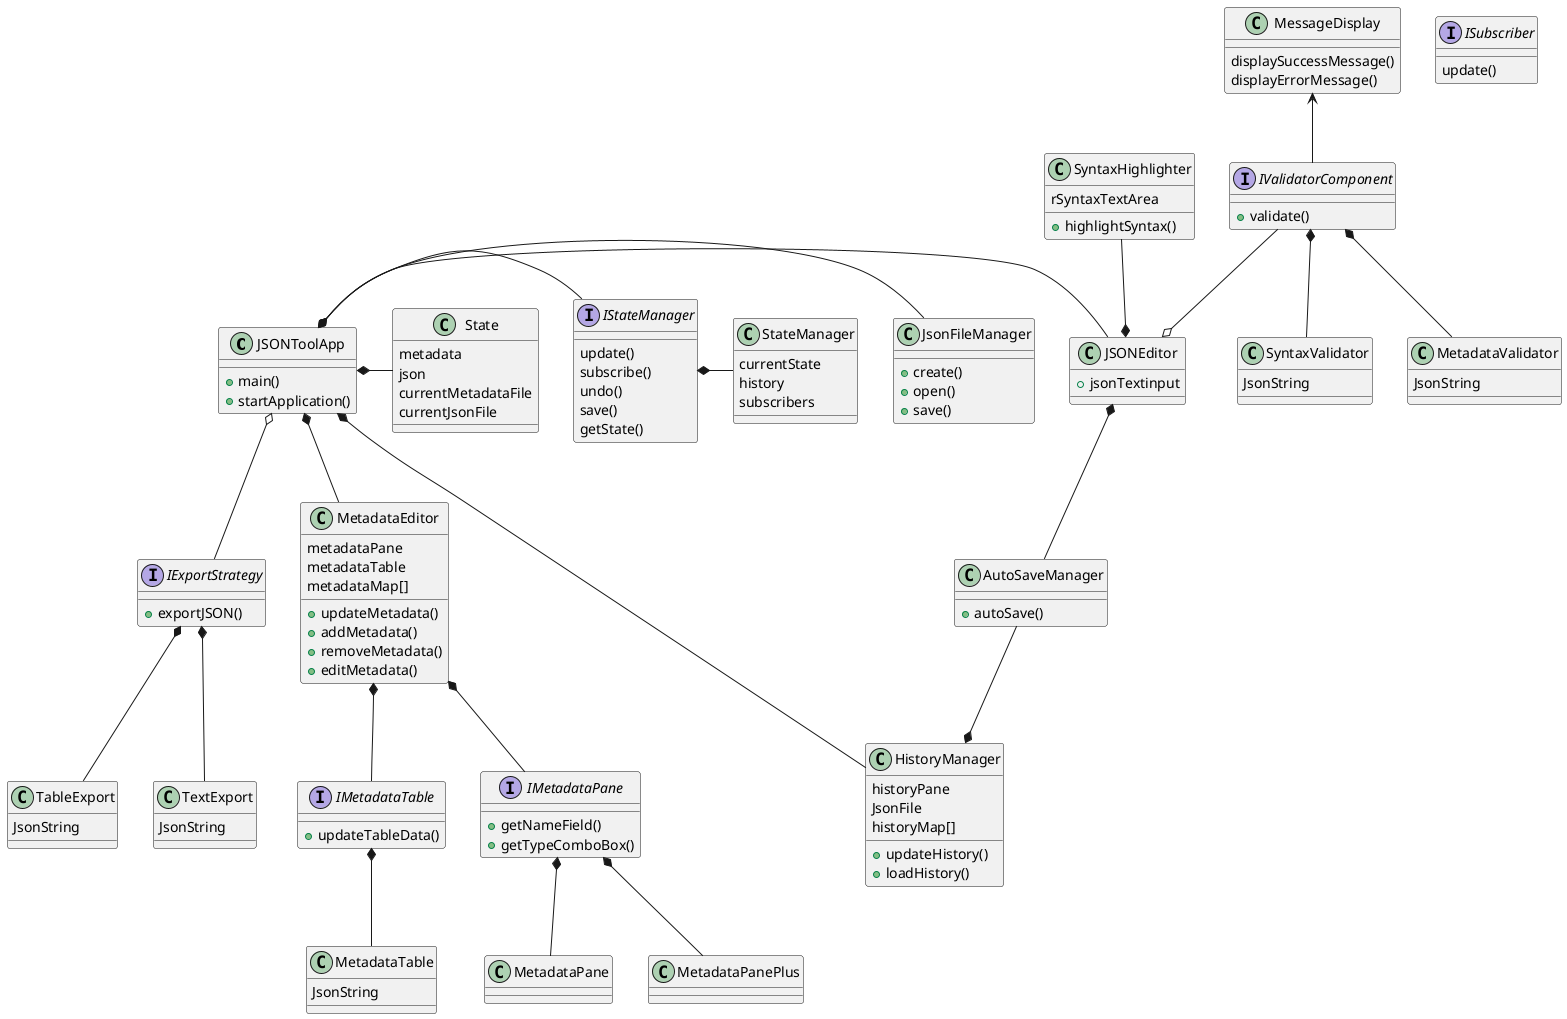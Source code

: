 @startuml

class JSONToolApp {
    +main()
    +startApplication()
}

class JSONEditor {
    +jsonTextinput
}

interface IValidatorComponent {
    +validate()
}

class SyntaxValidator {
    JsonString
}

class MetadataValidator {
    JsonString
}

interface IExportStrategy {
    +exportJSON()
}

interface IMetadataTable {
    +updateTableData()
}
class MetadataTable {
    JsonString
}

class TableExport {
    JsonString
}

class TextExport {
    JsonString
}

interface IMetadataPane {
    +getNameField()
    +getTypeComboBox()
}

class MetadataPane {
}
class MetadataPanePlus {
}

class SyntaxHighlighter {
    rSyntaxTextArea
    +highlightSyntax()
}

class MetadataEditor {
    metadataPane
    metadataTable
    metadataMap[]
    +updateMetadata()
    +addMetadata()
    +removeMetadata()
    +editMetadata()
}

class JsonFileManager {
    +create()
    +open()
    +save()
}

class AutoSaveManager {
    +autoSave()
}

class HistoryManager {
    historyPane
    JsonFile
    historyMap[]
    +updateHistory()
    +loadHistory()
}

class MessageDisplay {
    displaySuccessMessage()
    displayErrorMessage()
}

class State {
    metadata
    json
    currentMetadataFile
    currentJsonFile
}
class StateManager {
    currentState
    history
    subscribers
}

interface ISubscriber {
    update()
}

interface IStateManager {
    update()
    subscribe()
    undo()
    save()
    getState()
}



JSONToolApp *- JSONEditor
JSONToolApp *-- MetadataEditor
JSONToolApp *-- HistoryManager

JSONToolApp o-- IExportStrategy
IExportStrategy *-- TextExport
IExportStrategy *-- TableExport

MetadataEditor *-- IMetadataPane
MetadataEditor *-- IMetadataTable
IMetadataPane *-- MetadataPane
IMetadataPane *-- MetadataPanePlus
IMetadataTable *-- MetadataTable

SyntaxHighlighter --* JSONEditor
IValidatorComponent --o JSONEditor

IValidatorComponent *-- SyntaxValidator
IValidatorComponent *-- MetadataValidator

MessageDisplay <-- IValidatorComponent

JSONEditor *-- AutoSaveManager
JSONToolApp *- JsonFileManager
JSONToolApp *- IStateManager
IStateManager *- StateManager
JSONToolApp *- State

AutoSaveManager --* HistoryManager

@enduml
